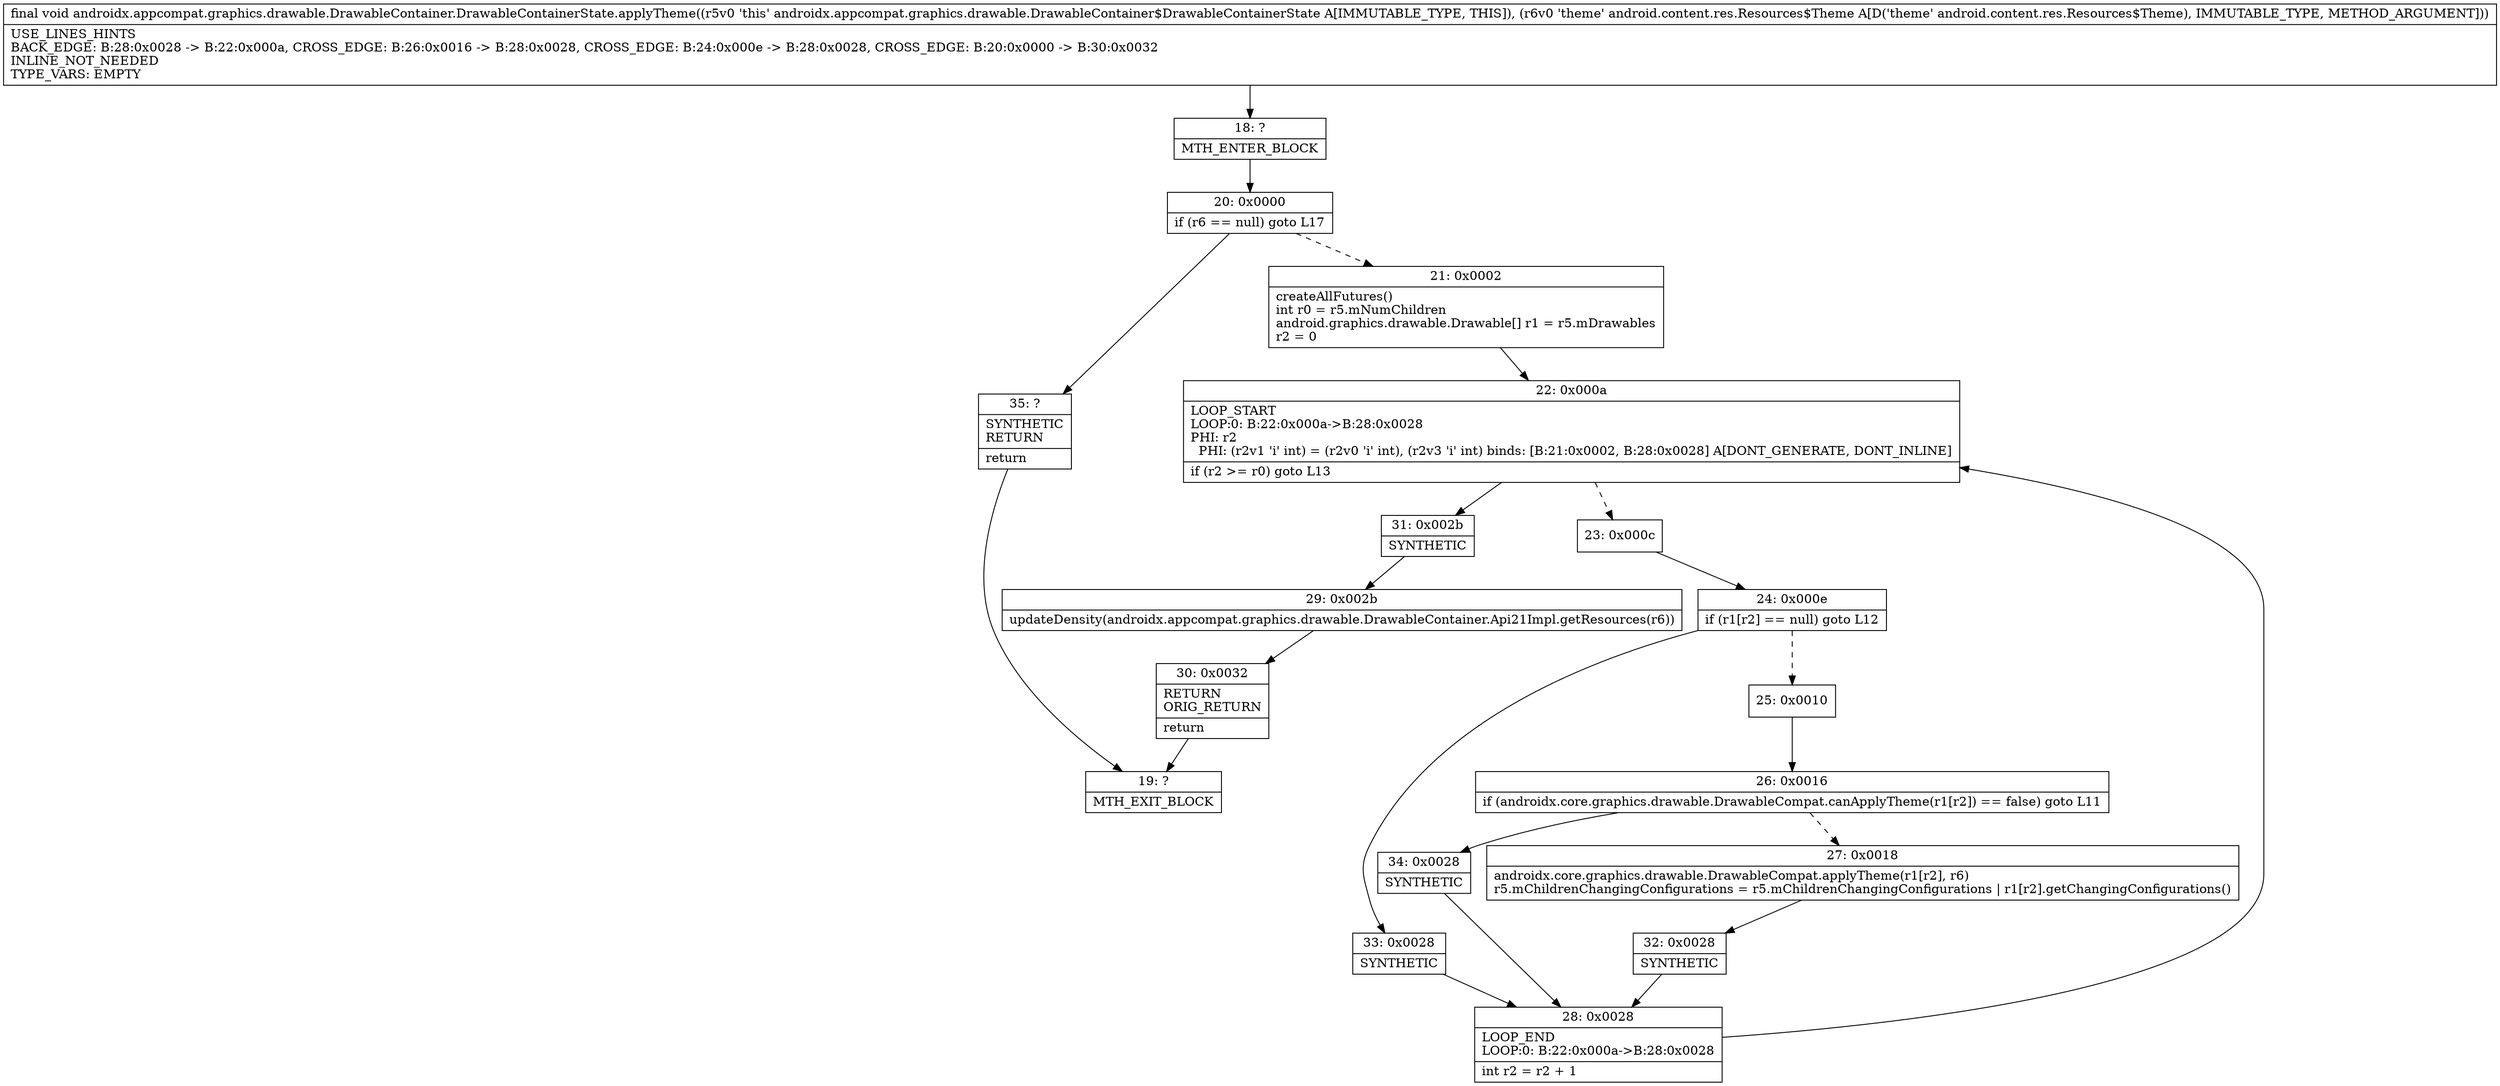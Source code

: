 digraph "CFG forandroidx.appcompat.graphics.drawable.DrawableContainer.DrawableContainerState.applyTheme(Landroid\/content\/res\/Resources$Theme;)V" {
Node_18 [shape=record,label="{18\:\ ?|MTH_ENTER_BLOCK\l}"];
Node_20 [shape=record,label="{20\:\ 0x0000|if (r6 == null) goto L17\l}"];
Node_21 [shape=record,label="{21\:\ 0x0002|createAllFutures()\lint r0 = r5.mNumChildren\landroid.graphics.drawable.Drawable[] r1 = r5.mDrawables\lr2 = 0\l}"];
Node_22 [shape=record,label="{22\:\ 0x000a|LOOP_START\lLOOP:0: B:22:0x000a\-\>B:28:0x0028\lPHI: r2 \l  PHI: (r2v1 'i' int) = (r2v0 'i' int), (r2v3 'i' int) binds: [B:21:0x0002, B:28:0x0028] A[DONT_GENERATE, DONT_INLINE]\l|if (r2 \>= r0) goto L13\l}"];
Node_23 [shape=record,label="{23\:\ 0x000c}"];
Node_24 [shape=record,label="{24\:\ 0x000e|if (r1[r2] == null) goto L12\l}"];
Node_25 [shape=record,label="{25\:\ 0x0010}"];
Node_26 [shape=record,label="{26\:\ 0x0016|if (androidx.core.graphics.drawable.DrawableCompat.canApplyTheme(r1[r2]) == false) goto L11\l}"];
Node_27 [shape=record,label="{27\:\ 0x0018|androidx.core.graphics.drawable.DrawableCompat.applyTheme(r1[r2], r6)\lr5.mChildrenChangingConfigurations = r5.mChildrenChangingConfigurations \| r1[r2].getChangingConfigurations()\l}"];
Node_32 [shape=record,label="{32\:\ 0x0028|SYNTHETIC\l}"];
Node_28 [shape=record,label="{28\:\ 0x0028|LOOP_END\lLOOP:0: B:22:0x000a\-\>B:28:0x0028\l|int r2 = r2 + 1\l}"];
Node_34 [shape=record,label="{34\:\ 0x0028|SYNTHETIC\l}"];
Node_33 [shape=record,label="{33\:\ 0x0028|SYNTHETIC\l}"];
Node_31 [shape=record,label="{31\:\ 0x002b|SYNTHETIC\l}"];
Node_29 [shape=record,label="{29\:\ 0x002b|updateDensity(androidx.appcompat.graphics.drawable.DrawableContainer.Api21Impl.getResources(r6))\l}"];
Node_30 [shape=record,label="{30\:\ 0x0032|RETURN\lORIG_RETURN\l|return\l}"];
Node_19 [shape=record,label="{19\:\ ?|MTH_EXIT_BLOCK\l}"];
Node_35 [shape=record,label="{35\:\ ?|SYNTHETIC\lRETURN\l|return\l}"];
MethodNode[shape=record,label="{final void androidx.appcompat.graphics.drawable.DrawableContainer.DrawableContainerState.applyTheme((r5v0 'this' androidx.appcompat.graphics.drawable.DrawableContainer$DrawableContainerState A[IMMUTABLE_TYPE, THIS]), (r6v0 'theme' android.content.res.Resources$Theme A[D('theme' android.content.res.Resources$Theme), IMMUTABLE_TYPE, METHOD_ARGUMENT]))  | USE_LINES_HINTS\lBACK_EDGE: B:28:0x0028 \-\> B:22:0x000a, CROSS_EDGE: B:26:0x0016 \-\> B:28:0x0028, CROSS_EDGE: B:24:0x000e \-\> B:28:0x0028, CROSS_EDGE: B:20:0x0000 \-\> B:30:0x0032\lINLINE_NOT_NEEDED\lTYPE_VARS: EMPTY\l}"];
MethodNode -> Node_18;Node_18 -> Node_20;
Node_20 -> Node_21[style=dashed];
Node_20 -> Node_35;
Node_21 -> Node_22;
Node_22 -> Node_23[style=dashed];
Node_22 -> Node_31;
Node_23 -> Node_24;
Node_24 -> Node_25[style=dashed];
Node_24 -> Node_33;
Node_25 -> Node_26;
Node_26 -> Node_27[style=dashed];
Node_26 -> Node_34;
Node_27 -> Node_32;
Node_32 -> Node_28;
Node_28 -> Node_22;
Node_34 -> Node_28;
Node_33 -> Node_28;
Node_31 -> Node_29;
Node_29 -> Node_30;
Node_30 -> Node_19;
Node_35 -> Node_19;
}


